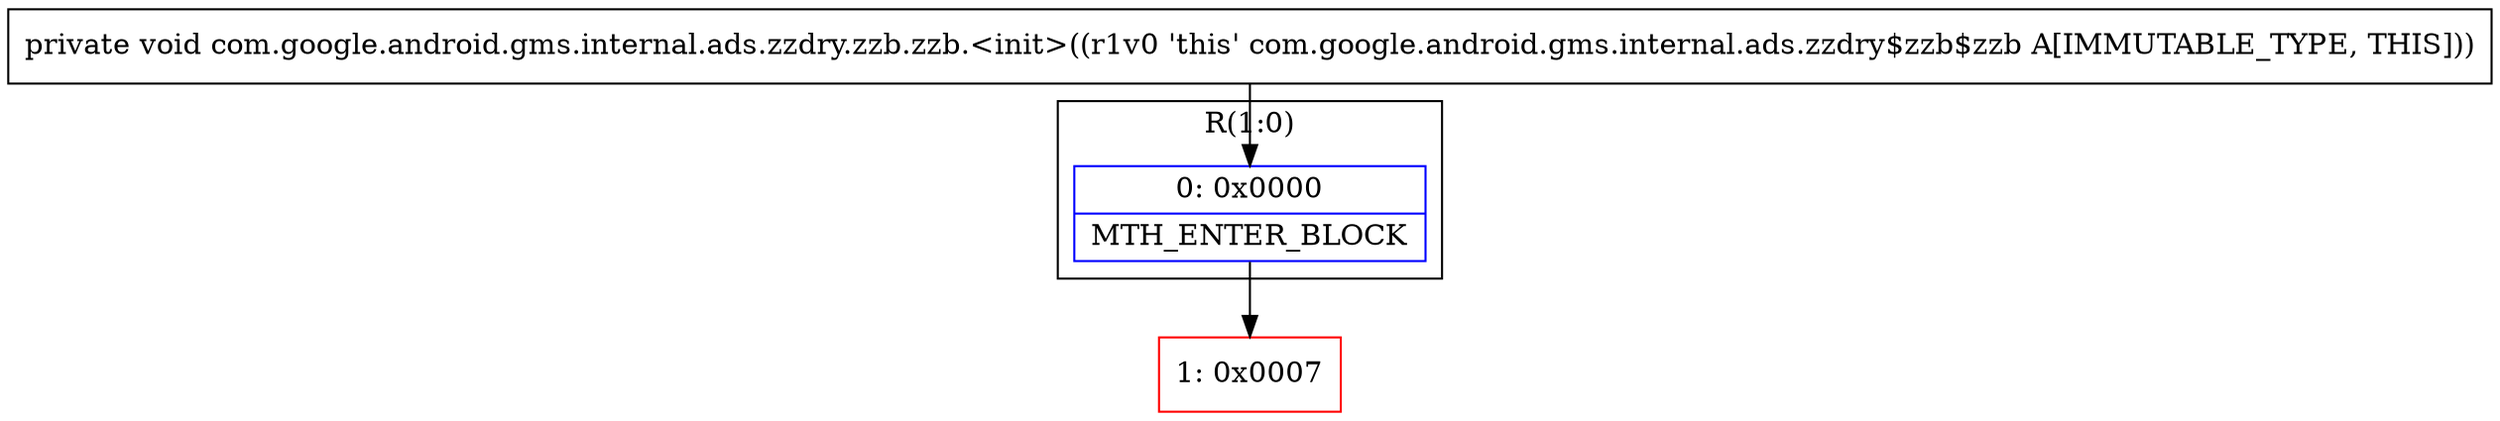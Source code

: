 digraph "CFG forcom.google.android.gms.internal.ads.zzdry.zzb.zzb.\<init\>()V" {
subgraph cluster_Region_873738552 {
label = "R(1:0)";
node [shape=record,color=blue];
Node_0 [shape=record,label="{0\:\ 0x0000|MTH_ENTER_BLOCK\l}"];
}
Node_1 [shape=record,color=red,label="{1\:\ 0x0007}"];
MethodNode[shape=record,label="{private void com.google.android.gms.internal.ads.zzdry.zzb.zzb.\<init\>((r1v0 'this' com.google.android.gms.internal.ads.zzdry$zzb$zzb A[IMMUTABLE_TYPE, THIS])) }"];
MethodNode -> Node_0;
Node_0 -> Node_1;
}

